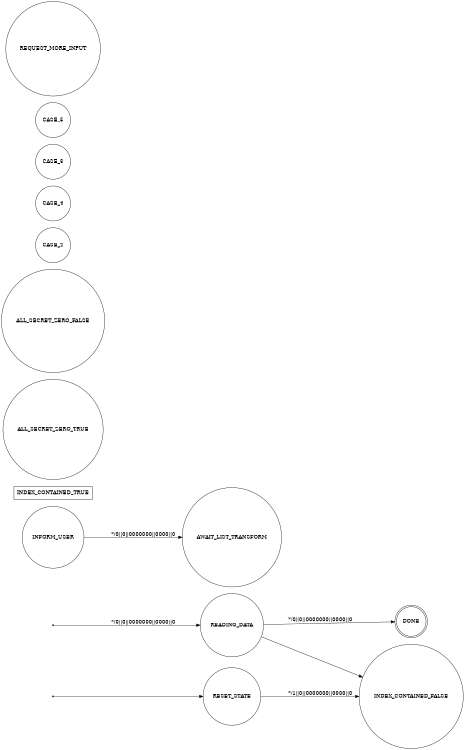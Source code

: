 digraph finite_state_machine  {
	
	rankdir=LR;
	size="8, 5"

	node [shape = circle, 
	label="RESET_STATE"] reset_state;

	node [shape = circle,
	label="INFORM_USER"] inform_user;

	node [shape = circle,
	label="AWAIT_LIST_TRANSFORM"] await_list_transform;

	node [shape=circle, 
	label="READING_DATA"] reading_data;

	node[shape = circle,
	label="INDEX_CONTAINED_FALSE"] index_contained_false;

	node[shape=cirle,
	label="INDEX_CONTAINED_TRUE"]
	index_contained_true;

	node[shape=circle,
	label="ALL_SECRET_ZERO_TRUE"]
	all_secret_zero_true;

	node[shape=circle,
	label="ALL_SECRET_ZERO_FALSE"]
	all_secret_zero_false;

	node[shape=circle,
	label="CASE_2"]
	case_2;

	node[shape=circle,
	label="CASE_4"]
	case_4;

	node[shape=circle,
	label="CASE_3"]
	case_3;

	node[shape=circle,
	label="CASE_5"]
	case_5;

	node[shape=circle,
	label="REQUEST_MORE_INPUT"]
	request_more_input;

	node[shape=doublecircle,
	label="DONE"]
	done;

	node[shape=point ]; qi

	qi -> reset_state;

	reset_state -> index_contained_false [label = "*/1||0||0000000||0000||0"];

	inform_user ->
	await_list_transform [label="*/0||0||0000000||0000||0"];

	awaiting_list_transform ->
	reading_data [label="*/0||0||0000000||0000||0"];

	reading_data -> done [label="*/0||0||0000000||0000||0"];

	reading_data -> index_contained_false


}